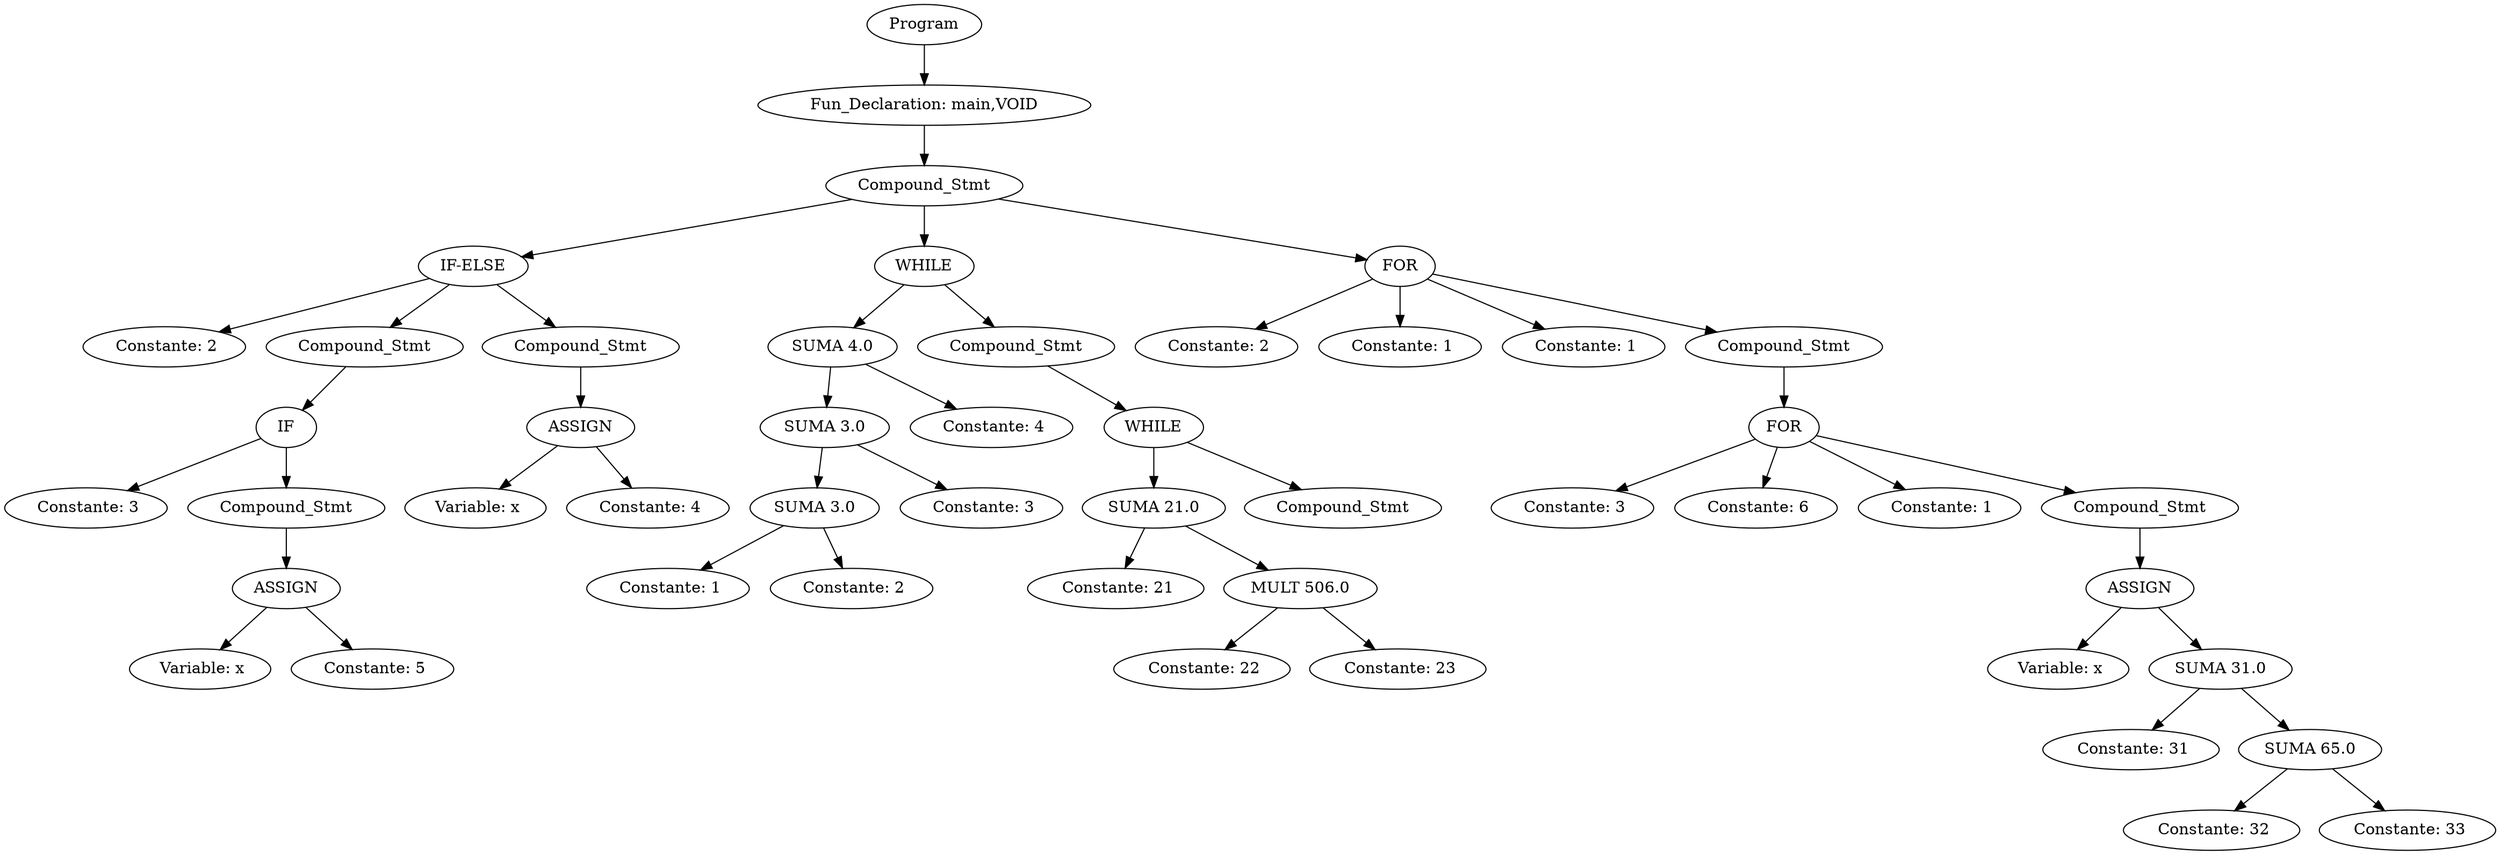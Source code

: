 digraph G {
"NodeTree0"[label = "Program"]; 
"NodeTree1"[label = " Fun_Declaration: main,VOID "]; 
"NodeTree0"->"NodeTree1"; 
"NodeTree2"[label = "Compound_Stmt"]; 
"NodeTree1"->"NodeTree2"; 
"NodeTree3"[label = "IF-ELSE"]; 
"NodeTree2"->"NodeTree3"; 
"NodeTree4"[label = " Constante: 2"]; 
"NodeTree3"->"NodeTree4"; 
"NodeTree5"[label = "Compound_Stmt"]; 
"NodeTree3"->"NodeTree5"; 
"NodeTree6"[label = "IF"]; 
"NodeTree5"->"NodeTree6"; 
"NodeTree7"[label = " Constante: 3"]; 
"NodeTree6"->"NodeTree7"; 
"NodeTree8"[label = "Compound_Stmt"]; 
"NodeTree6"->"NodeTree8"; 
"NodeTree9"[label = "ASSIGN"]; 
"NodeTree8"->"NodeTree9"; 
"NodeTree10"[label = " Variable: x"]; 
"NodeTree9"->"NodeTree10"; 
"NodeTree11"[label = " Constante: 5"]; 
"NodeTree9"->"NodeTree11"; 
"NodeTree12"[label = "Compound_Stmt"]; 
"NodeTree3"->"NodeTree12"; 
"NodeTree13"[label = "ASSIGN"]; 
"NodeTree12"->"NodeTree13"; 
"NodeTree14"[label = " Variable: x"]; 
"NodeTree13"->"NodeTree14"; 
"NodeTree15"[label = " Constante: 4"]; 
"NodeTree13"->"NodeTree15"; 
"NodeTree16"[label = "WHILE"]; 
"NodeTree2"->"NodeTree16"; 
"NodeTree17"[label = "SUMA 4.0"]; 
"NodeTree16"->"NodeTree17"; 
"NodeTree18"[label = "SUMA 3.0"]; 
"NodeTree17"->"NodeTree18"; 
"NodeTree19"[label = "SUMA 3.0"]; 
"NodeTree18"->"NodeTree19"; 
"NodeTree20"[label = " Constante: 1"]; 
"NodeTree19"->"NodeTree20"; 
"NodeTree21"[label = " Constante: 2"]; 
"NodeTree19"->"NodeTree21"; 
"NodeTree22"[label = " Constante: 3"]; 
"NodeTree18"->"NodeTree22"; 
"NodeTree23"[label = " Constante: 4"]; 
"NodeTree17"->"NodeTree23"; 
"NodeTree24"[label = "Compound_Stmt"]; 
"NodeTree16"->"NodeTree24"; 
"NodeTree25"[label = "WHILE"]; 
"NodeTree24"->"NodeTree25"; 
"NodeTree26"[label = "SUMA 21.0"]; 
"NodeTree25"->"NodeTree26"; 
"NodeTree27"[label = " Constante: 21"]; 
"NodeTree26"->"NodeTree27"; 
"NodeTree28"[label = "MULT 506.0"]; 
"NodeTree26"->"NodeTree28"; 
"NodeTree29"[label = " Constante: 22"]; 
"NodeTree28"->"NodeTree29"; 
"NodeTree30"[label = " Constante: 23"]; 
"NodeTree28"->"NodeTree30"; 
"NodeTree31"[label = "Compound_Stmt"]; 
"NodeTree25"->"NodeTree31"; 
"NodeTree32"[label = "FOR"]; 
"NodeTree2"->"NodeTree32"; 
"NodeTree33"[label = " Constante: 2"]; 
"NodeTree32"->"NodeTree33"; 
"NodeTree34"[label = " Constante: 1"]; 
"NodeTree32"->"NodeTree34"; 
"NodeTree35"[label = " Constante: 1"]; 
"NodeTree32"->"NodeTree35"; 
"NodeTree36"[label = "Compound_Stmt"]; 
"NodeTree32"->"NodeTree36"; 
"NodeTree37"[label = "FOR"]; 
"NodeTree36"->"NodeTree37"; 
"NodeTree38"[label = " Constante: 3"]; 
"NodeTree37"->"NodeTree38"; 
"NodeTree39"[label = " Constante: 6"]; 
"NodeTree37"->"NodeTree39"; 
"NodeTree40"[label = " Constante: 1"]; 
"NodeTree37"->"NodeTree40"; 
"NodeTree41"[label = "Compound_Stmt"]; 
"NodeTree37"->"NodeTree41"; 
"NodeTree42"[label = "ASSIGN"]; 
"NodeTree41"->"NodeTree42"; 
"NodeTree43"[label = " Variable: x"]; 
"NodeTree42"->"NodeTree43"; 
"NodeTree44"[label = "SUMA 31.0"]; 
"NodeTree42"->"NodeTree44"; 
"NodeTree45"[label = " Constante: 31"]; 
"NodeTree44"->"NodeTree45"; 
"NodeTree46"[label = "SUMA 65.0"]; 
"NodeTree44"->"NodeTree46"; 
"NodeTree47"[label = " Constante: 32"]; 
"NodeTree46"->"NodeTree47"; 
"NodeTree48"[label = " Constante: 33"]; 
"NodeTree46"->"NodeTree48"; 
}
